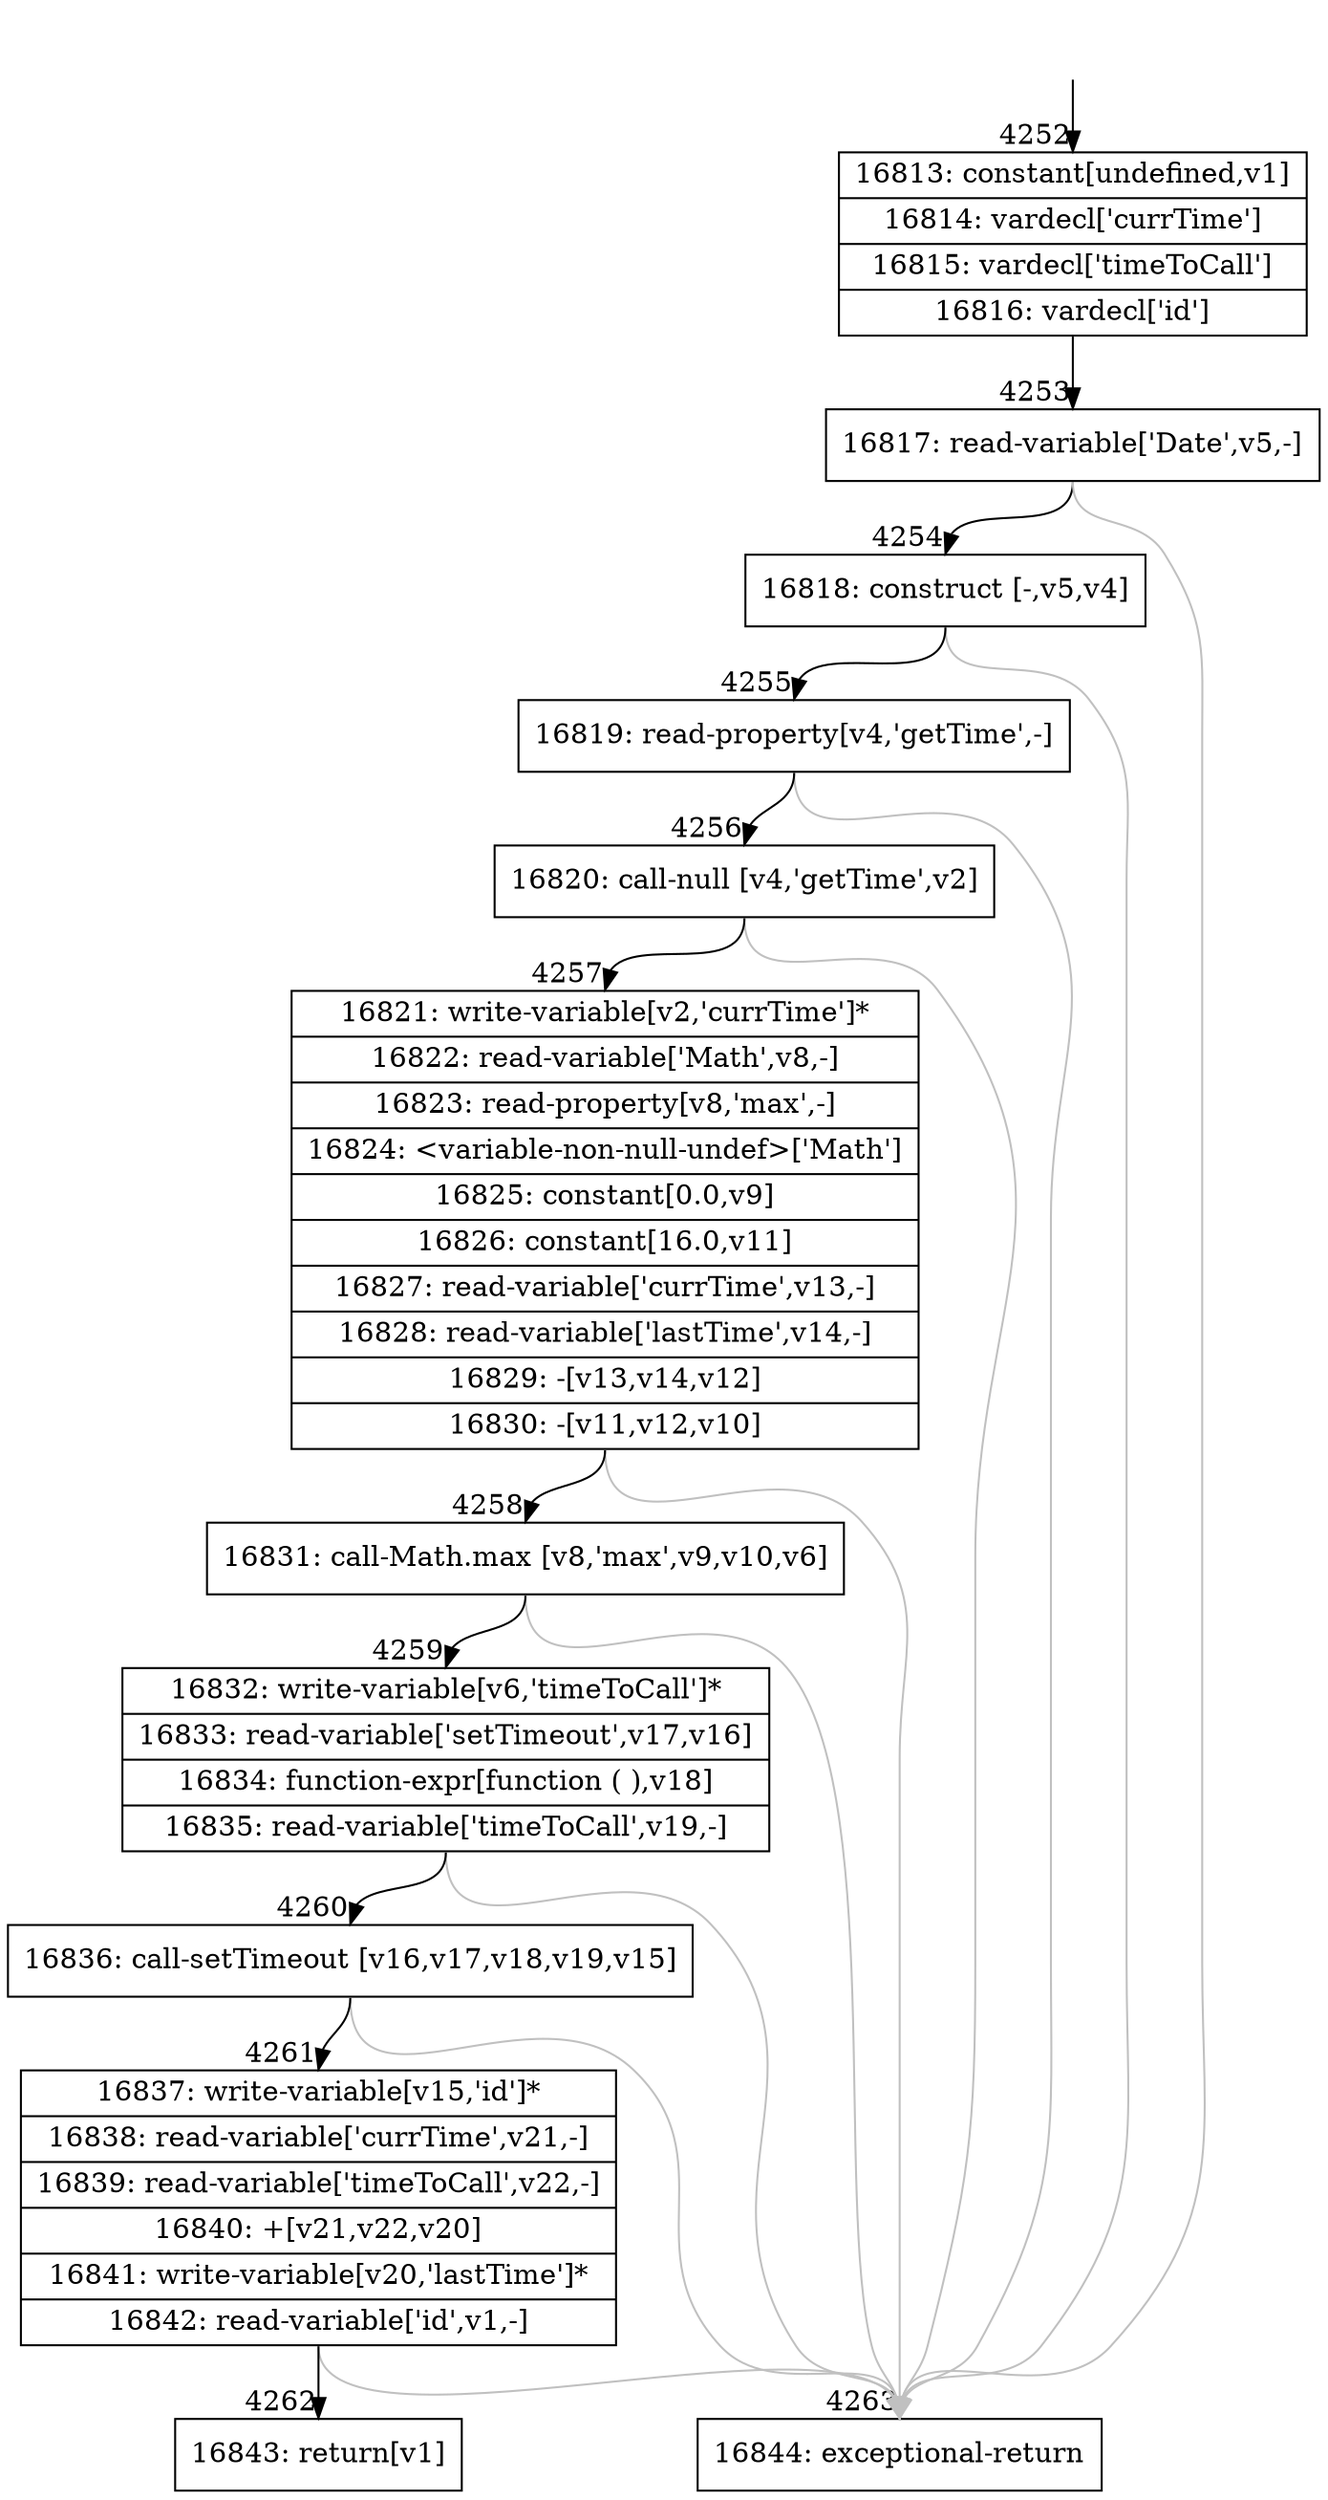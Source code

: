 digraph {
rankdir="TD"
BB_entry189[shape=none,label=""];
BB_entry189 -> BB4252 [tailport=s, headport=n, headlabel="    4252"]
BB4252 [shape=record label="{16813: constant[undefined,v1]|16814: vardecl['currTime']|16815: vardecl['timeToCall']|16816: vardecl['id']}" ] 
BB4252 -> BB4253 [tailport=s, headport=n, headlabel="      4253"]
BB4253 [shape=record label="{16817: read-variable['Date',v5,-]}" ] 
BB4253 -> BB4254 [tailport=s, headport=n, headlabel="      4254"]
BB4253 -> BB4263 [tailport=s, headport=n, color=gray, headlabel="      4263"]
BB4254 [shape=record label="{16818: construct [-,v5,v4]}" ] 
BB4254 -> BB4255 [tailport=s, headport=n, headlabel="      4255"]
BB4254 -> BB4263 [tailport=s, headport=n, color=gray]
BB4255 [shape=record label="{16819: read-property[v4,'getTime',-]}" ] 
BB4255 -> BB4256 [tailport=s, headport=n, headlabel="      4256"]
BB4255 -> BB4263 [tailport=s, headport=n, color=gray]
BB4256 [shape=record label="{16820: call-null [v4,'getTime',v2]}" ] 
BB4256 -> BB4257 [tailport=s, headport=n, headlabel="      4257"]
BB4256 -> BB4263 [tailport=s, headport=n, color=gray]
BB4257 [shape=record label="{16821: write-variable[v2,'currTime']*|16822: read-variable['Math',v8,-]|16823: read-property[v8,'max',-]|16824: \<variable-non-null-undef\>['Math']|16825: constant[0.0,v9]|16826: constant[16.0,v11]|16827: read-variable['currTime',v13,-]|16828: read-variable['lastTime',v14,-]|16829: -[v13,v14,v12]|16830: -[v11,v12,v10]}" ] 
BB4257 -> BB4258 [tailport=s, headport=n, headlabel="      4258"]
BB4257 -> BB4263 [tailport=s, headport=n, color=gray]
BB4258 [shape=record label="{16831: call-Math.max [v8,'max',v9,v10,v6]}" ] 
BB4258 -> BB4259 [tailport=s, headport=n, headlabel="      4259"]
BB4258 -> BB4263 [tailport=s, headport=n, color=gray]
BB4259 [shape=record label="{16832: write-variable[v6,'timeToCall']*|16833: read-variable['setTimeout',v17,v16]|16834: function-expr[function ( ),v18]|16835: read-variable['timeToCall',v19,-]}" ] 
BB4259 -> BB4260 [tailport=s, headport=n, headlabel="      4260"]
BB4259 -> BB4263 [tailport=s, headport=n, color=gray]
BB4260 [shape=record label="{16836: call-setTimeout [v16,v17,v18,v19,v15]}" ] 
BB4260 -> BB4261 [tailport=s, headport=n, headlabel="      4261"]
BB4260 -> BB4263 [tailport=s, headport=n, color=gray]
BB4261 [shape=record label="{16837: write-variable[v15,'id']*|16838: read-variable['currTime',v21,-]|16839: read-variable['timeToCall',v22,-]|16840: +[v21,v22,v20]|16841: write-variable[v20,'lastTime']*|16842: read-variable['id',v1,-]}" ] 
BB4261 -> BB4262 [tailport=s, headport=n, headlabel="      4262"]
BB4261 -> BB4263 [tailport=s, headport=n, color=gray]
BB4262 [shape=record label="{16843: return[v1]}" ] 
BB4263 [shape=record label="{16844: exceptional-return}" ] 
//#$~ 5801
}
